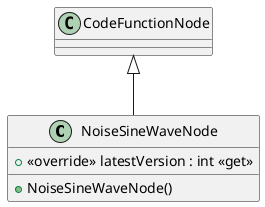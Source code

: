 @startuml
class NoiseSineWaveNode {
    + <<override>> latestVersion : int <<get>>
    + NoiseSineWaveNode()
}
CodeFunctionNode <|-- NoiseSineWaveNode
@enduml
